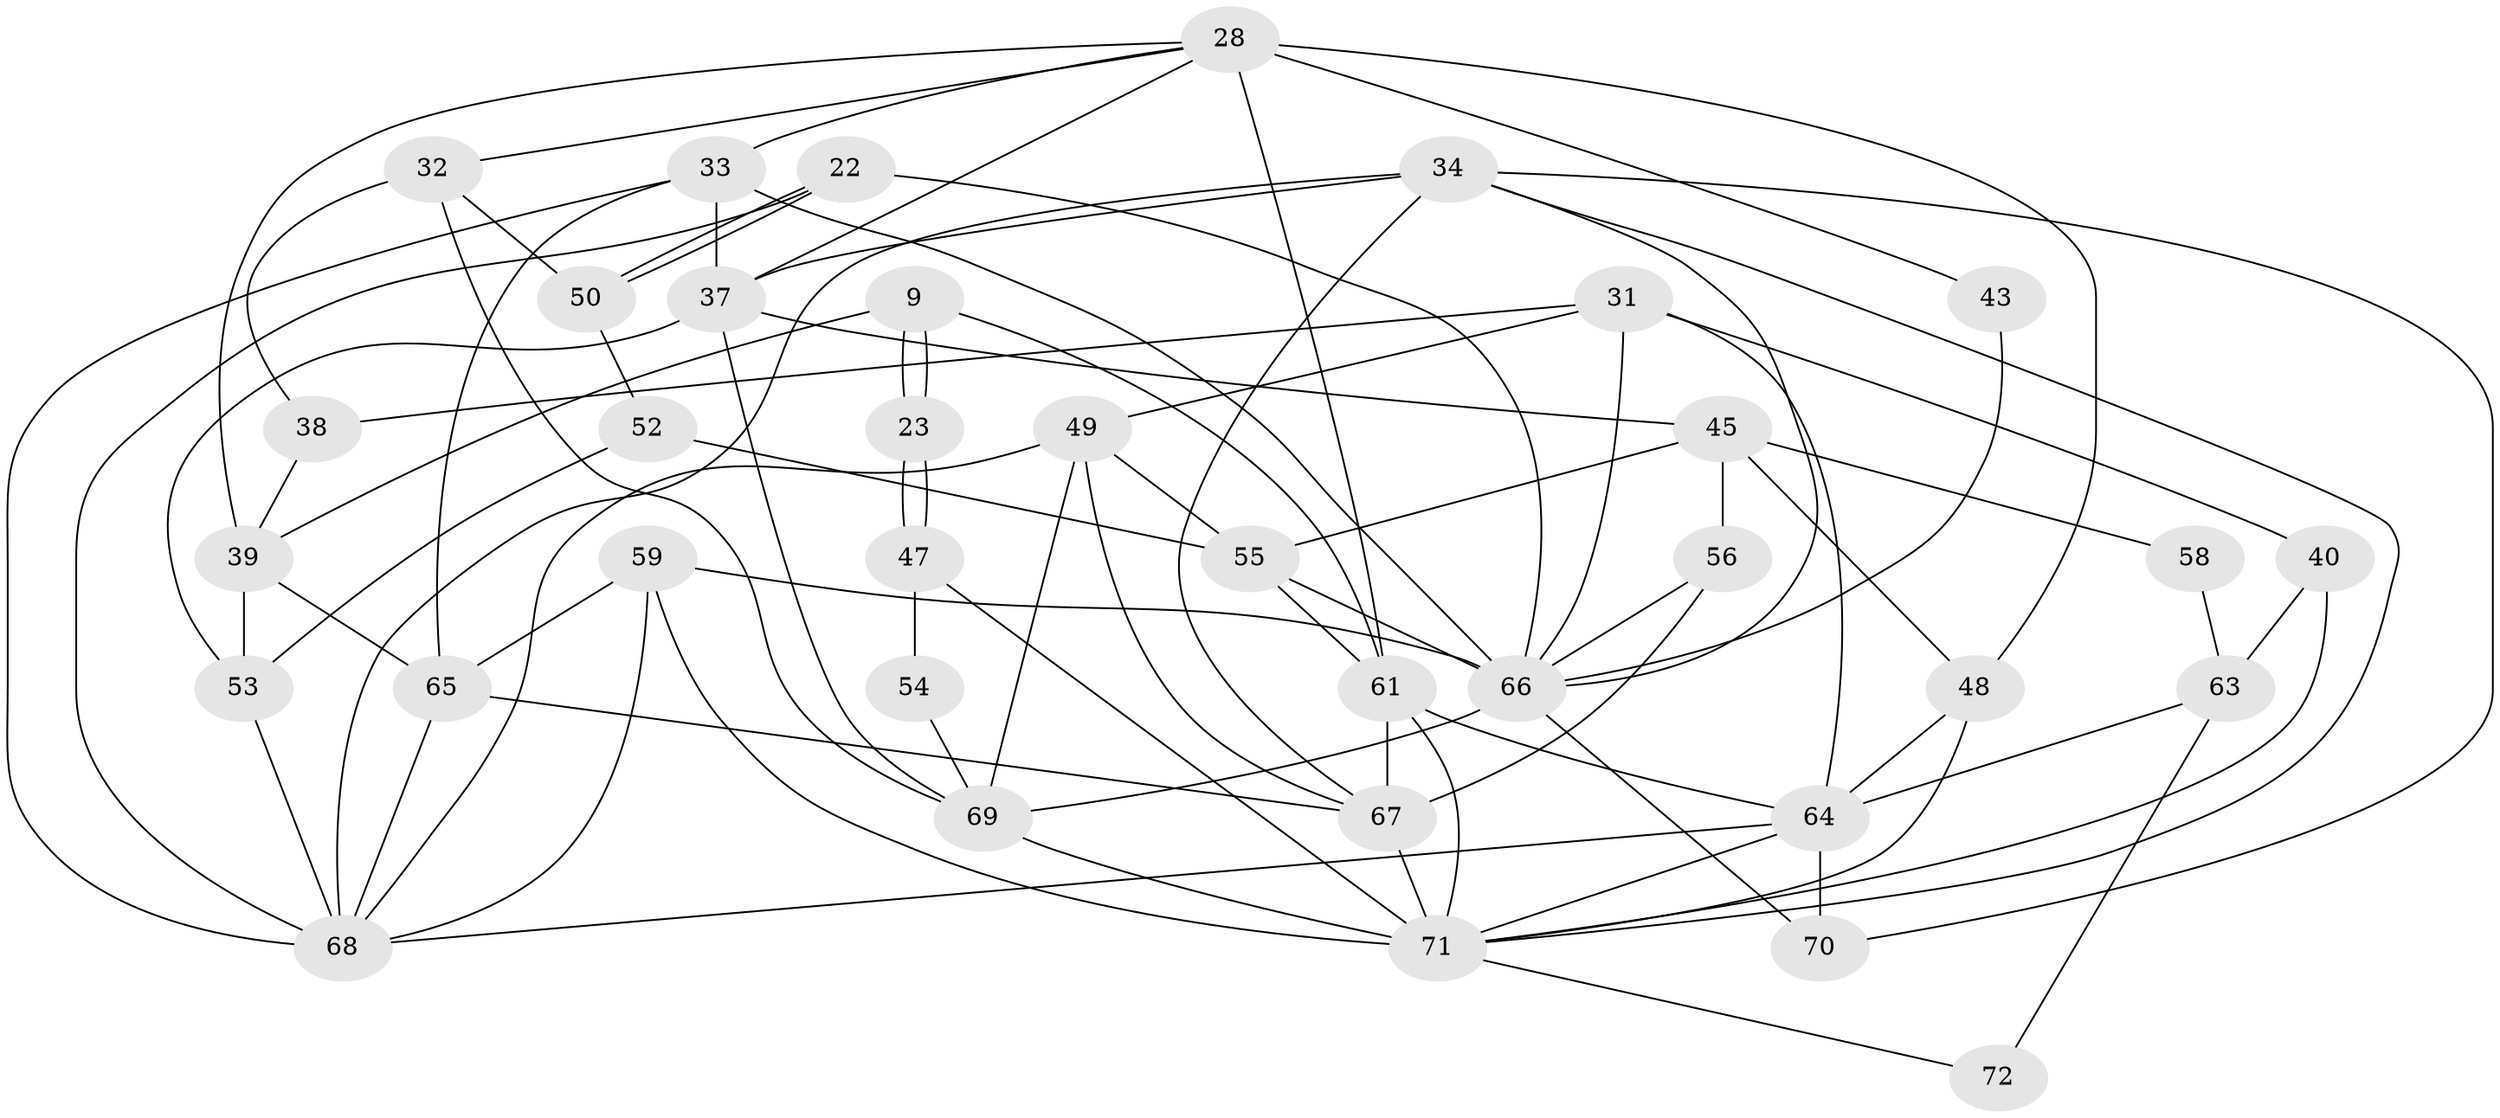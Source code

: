 // original degree distribution, {6: 0.05555555555555555, 2: 0.05555555555555555, 5: 0.20833333333333334, 4: 0.3888888888888889, 3: 0.2777777777777778, 9: 0.013888888888888888}
// Generated by graph-tools (version 1.1) at 2025/52/03/09/25 04:52:13]
// undirected, 36 vertices, 85 edges
graph export_dot {
graph [start="1"]
  node [color=gray90,style=filled];
  9;
  22;
  23;
  28 [super="+27"];
  31 [super="+17"];
  32;
  33 [super="+30"];
  34 [super="+10+2+20"];
  37 [super="+4+3"];
  38;
  39 [super="+26"];
  40;
  43;
  45;
  47;
  48 [super="+46"];
  49 [super="+19"];
  50;
  52;
  53;
  54;
  55 [super="+44"];
  56;
  58;
  59 [super="+16"];
  61 [super="+1"];
  63 [super="+57"];
  64 [super="+5+60"];
  65 [super="+42"];
  66 [super="+13+18+41"];
  67 [super="+29"];
  68 [super="+51"];
  69 [super="+15+36+62"];
  70;
  71 [super="+24+25+21"];
  72;
  9 -- 39;
  9 -- 23;
  9 -- 23;
  9 -- 61;
  22 -- 68;
  22 -- 50;
  22 -- 50;
  22 -- 66;
  23 -- 47;
  23 -- 47;
  28 -- 37;
  28 -- 43;
  28 -- 32;
  28 -- 61;
  28 -- 48 [weight=2];
  28 -- 33;
  28 -- 39;
  31 -- 38;
  31 -- 64;
  31 -- 49;
  31 -- 40;
  31 -- 66 [weight=2];
  32 -- 38;
  32 -- 50;
  32 -- 69;
  33 -- 37 [weight=2];
  33 -- 68;
  33 -- 66 [weight=2];
  33 -- 65;
  34 -- 68 [weight=3];
  34 -- 37 [weight=2];
  34 -- 71;
  34 -- 67;
  34 -- 70;
  34 -- 66;
  37 -- 45 [weight=2];
  37 -- 69 [weight=2];
  37 -- 53;
  38 -- 39;
  39 -- 53;
  39 -- 65;
  40 -- 63;
  40 -- 71;
  43 -- 66;
  45 -- 55;
  45 -- 48;
  45 -- 56;
  45 -- 58;
  47 -- 54;
  47 -- 71;
  48 -- 64 [weight=2];
  48 -- 71 [weight=2];
  49 -- 69;
  49 -- 67;
  49 -- 68;
  49 -- 55;
  50 -- 52;
  52 -- 53;
  52 -- 55;
  53 -- 68;
  54 -- 69;
  55 -- 66;
  55 -- 61;
  56 -- 67;
  56 -- 66;
  58 -- 63;
  59 -- 66 [weight=3];
  59 -- 65;
  59 -- 71;
  59 -- 68;
  61 -- 67 [weight=2];
  61 -- 64 [weight=2];
  61 -- 71;
  63 -- 72 [weight=2];
  63 -- 64;
  64 -- 70;
  64 -- 71;
  64 -- 68;
  65 -- 68 [weight=2];
  65 -- 67;
  66 -- 69 [weight=2];
  66 -- 70;
  67 -- 71 [weight=3];
  69 -- 71 [weight=3];
  71 -- 72 [weight=2];
}
